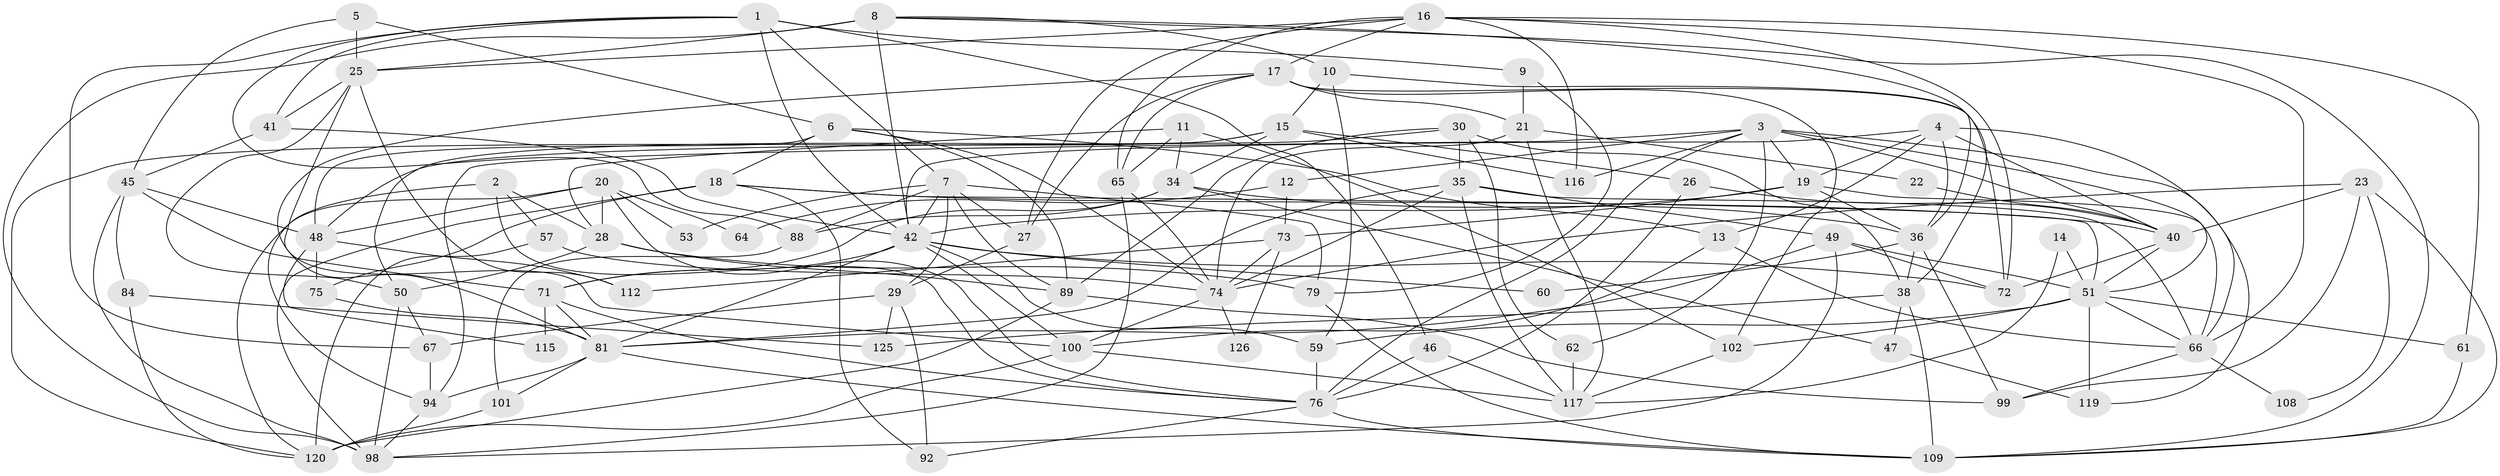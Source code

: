 // Generated by graph-tools (version 1.1) at 2025/52/02/27/25 19:52:03]
// undirected, 81 vertices, 204 edges
graph export_dot {
graph [start="1"]
  node [color=gray90,style=filled];
  1 [super="+69"];
  2 [super="+113"];
  3 [super="+114"];
  4 [super="+52"];
  5;
  6 [super="+78"];
  7 [super="+24"];
  8 [super="+95"];
  9;
  10 [super="+43"];
  11;
  12;
  13 [super="+37"];
  14;
  15 [super="+77"];
  16 [super="+32"];
  17 [super="+33"];
  18 [super="+90"];
  19 [super="+82"];
  20;
  21 [super="+58"];
  22;
  23 [super="+31"];
  25 [super="+55"];
  26 [super="+39"];
  27 [super="+86"];
  28 [super="+54"];
  29 [super="+68"];
  30 [super="+105"];
  34 [super="+121"];
  35 [super="+44"];
  36 [super="+118"];
  38 [super="+80"];
  40 [super="+107"];
  41 [super="+83"];
  42 [super="+127"];
  45 [super="+63"];
  46 [super="+110"];
  47;
  48 [super="+70"];
  49 [super="+56"];
  50;
  51 [super="+96"];
  53;
  57;
  59;
  60;
  61;
  62;
  64;
  65;
  66 [super="+87"];
  67;
  71 [super="+91"];
  72 [super="+111"];
  73;
  74 [super="+85"];
  75;
  76 [super="+106"];
  79;
  81 [super="+124"];
  84;
  88;
  89 [super="+93"];
  92;
  94 [super="+97"];
  98 [super="+103"];
  99;
  100 [super="+104"];
  101;
  102;
  108;
  109 [super="+128"];
  112;
  115;
  116;
  117 [super="+122"];
  119;
  120 [super="+123"];
  125;
  126;
  1 -- 67;
  1 -- 42;
  1 -- 9;
  1 -- 46;
  1 -- 88;
  1 -- 7;
  1 -- 41;
  2 -- 57;
  2 -- 28;
  2 -- 76;
  2 -- 94;
  3 -- 12;
  3 -- 62;
  3 -- 94;
  3 -- 116;
  3 -- 76;
  3 -- 51;
  3 -- 19;
  3 -- 119;
  3 -- 40;
  4 -- 42;
  4 -- 66;
  4 -- 19;
  4 -- 36;
  4 -- 13;
  4 -- 40;
  5 -- 25;
  5 -- 45;
  5 -- 6;
  6 -- 48;
  6 -- 89;
  6 -- 18;
  6 -- 13;
  6 -- 74;
  7 -- 79;
  7 -- 88;
  7 -- 89;
  7 -- 53;
  7 -- 42;
  7 -- 29;
  7 -- 27;
  8 -- 42 [weight=2];
  8 -- 25;
  8 -- 98;
  8 -- 36;
  8 -- 10;
  8 -- 109;
  9 -- 79;
  9 -- 21;
  10 -- 59;
  10 -- 38;
  10 -- 15;
  11 -- 65;
  11 -- 34;
  11 -- 102;
  11 -- 28;
  12 -- 73;
  12 -- 64;
  13 -- 100;
  13 -- 66;
  14 -- 117;
  14 -- 51;
  15 -- 120;
  15 -- 34;
  15 -- 50;
  15 -- 116;
  15 -- 26;
  16 -- 27;
  16 -- 65;
  16 -- 72;
  16 -- 66;
  16 -- 17;
  16 -- 116;
  16 -- 25;
  16 -- 61;
  17 -- 21;
  17 -- 27;
  17 -- 65;
  17 -- 81;
  17 -- 102;
  17 -- 72;
  18 -- 75;
  18 -- 51;
  18 -- 98;
  18 -- 40;
  18 -- 92;
  19 -- 66;
  19 -- 73;
  19 -- 42;
  19 -- 36;
  20 -- 120;
  20 -- 48;
  20 -- 53;
  20 -- 64;
  20 -- 28;
  20 -- 76;
  21 -- 22;
  21 -- 74;
  21 -- 117;
  22 -- 40;
  23 -- 74;
  23 -- 99;
  23 -- 40;
  23 -- 108;
  23 -- 109;
  25 -- 112;
  25 -- 50;
  25 -- 41;
  25 -- 100;
  26 -- 40;
  26 -- 76;
  27 -- 29;
  28 -- 50;
  28 -- 89;
  28 -- 79;
  29 -- 67;
  29 -- 125;
  29 -- 92;
  30 -- 48;
  30 -- 35;
  30 -- 38;
  30 -- 62;
  30 -- 89;
  34 -- 47;
  34 -- 88;
  34 -- 71;
  34 -- 36;
  35 -- 66;
  35 -- 81;
  35 -- 117;
  35 -- 74 [weight=2];
  35 -- 49;
  36 -- 38;
  36 -- 99;
  36 -- 60;
  38 -- 47;
  38 -- 125;
  38 -- 109;
  40 -- 72;
  40 -- 51;
  41 -- 42;
  41 -- 45;
  42 -- 71;
  42 -- 72;
  42 -- 59;
  42 -- 60;
  42 -- 100;
  42 -- 81;
  45 -- 84;
  45 -- 48;
  45 -- 71;
  45 -- 98;
  46 -- 76;
  46 -- 117;
  47 -- 119;
  48 -- 115;
  48 -- 75;
  48 -- 112;
  49 -- 51;
  49 -- 72;
  49 -- 81;
  49 -- 98;
  50 -- 67;
  50 -- 98;
  51 -- 102;
  51 -- 61;
  51 -- 66;
  51 -- 119;
  51 -- 59;
  57 -- 74;
  57 -- 120;
  59 -- 76;
  61 -- 109;
  62 -- 117 [weight=2];
  65 -- 74;
  65 -- 98;
  66 -- 99;
  66 -- 108;
  67 -- 94;
  71 -- 115;
  71 -- 76;
  71 -- 81;
  73 -- 112;
  73 -- 126;
  73 -- 74;
  74 -- 126;
  74 -- 100;
  75 -- 81;
  76 -- 109;
  76 -- 92;
  79 -- 109;
  81 -- 101;
  81 -- 109;
  81 -- 94;
  84 -- 125;
  84 -- 120;
  88 -- 101;
  89 -- 120;
  89 -- 99;
  94 -- 98;
  100 -- 117;
  100 -- 120;
  101 -- 120;
  102 -- 117;
}
